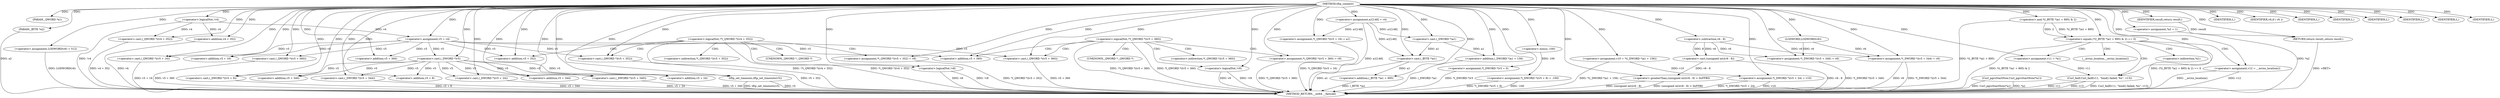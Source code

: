 digraph tftp_connect {  
"1000112" [label = "(METHOD,tftp_connect)" ]
"1000292" [label = "(METHOD_RETURN,__int64 __fastcall)" ]
"1000113" [label = "(PARAM,_QWORD *a1)" ]
"1000114" [label = "(PARAM,_BYTE *a2)" ]
"1000127" [label = "(<operator>.assignment,a1[148] = v4)" ]
"1000133" [label = "(<operator>.logicalNot,!v4)" ]
"1000135" [label = "(IDENTIFIER,L,)" ]
"1000136" [label = "(<operator>.assignment,v5 = v4)" ]
"1000140" [label = "(IDENTIFIER,v6,if ( v6 ))" ]
"1000143" [label = "(<operator>.greaterThan,(unsigned int)(v6 - 8) > 0xFFB0)" ]
"1000144" [label = "(<operator>.cast,(unsigned int)(v6 - 8))" ]
"1000146" [label = "(<operator>.subtraction,v6 - 8)" ]
"1000150" [label = "(IDENTIFIER,L,)" ]
"1000153" [label = "(<operator>.assignment,LODWORD(v6) = 512)" ]
"1000154" [label = "(LODWORD,LODWORD(v6))" ]
"1000158" [label = "(<operator>.logicalNot,!*(_QWORD *)(v4 + 352))" ]
"1000160" [label = "(<operator>.cast,(_QWORD *)(v4 + 352))" ]
"1000162" [label = "(<operator>.addition,v4 + 352)" ]
"1000166" [label = "(<operator>.assignment,*(_QWORD *)(v5 + 352) = v8)" ]
"1000168" [label = "(<operator>.cast,(_QWORD *)(v5 + 352))" ]
"1000170" [label = "(<operator>.addition,v5 + 352)" ]
"1000175" [label = "(<operator>.logicalNot,!v8)" ]
"1000177" [label = "(IDENTIFIER,L,)" ]
"1000179" [label = "(<operator>.logicalNot,!*(_QWORD *)(v5 + 360))" ]
"1000181" [label = "(<operator>.cast,(_QWORD *)(v5 + 360))" ]
"1000183" [label = "(<operator>.addition,v5 + 360)" ]
"1000187" [label = "(<operator>.assignment,*(_QWORD *)(v5 + 360) = v9)" ]
"1000189" [label = "(<operator>.cast,(_QWORD *)(v5 + 360))" ]
"1000191" [label = "(<operator>.addition,v5 + 360)" ]
"1000196" [label = "(<operator>.logicalNot,!v9)" ]
"1000198" [label = "(IDENTIFIER,L,)" ]
"1000199" [label = "(<operator>.assignment,*(_QWORD *)(v5 + 16) = a1)" ]
"1000201" [label = "(<operator>.cast,(_QWORD *)(v5 + 16))" ]
"1000203" [label = "(<operator>.addition,v5 + 16)" ]
"1000207" [label = "(<operator>.assignment,v10 = *((_DWORD *)a1 + 156))" ]
"1000210" [label = "(<operator>.addition,(_DWORD *)a1 + 156)" ]
"1000211" [label = "(<operator>.cast,(_DWORD *)a1)" ]
"1000215" [label = "(<operator>.assignment,*(_DWORD *)v5 = 0)" ]
"1000217" [label = "(<operator>.cast,(_DWORD *)v5)" ]
"1000221" [label = "(<operator>.assignment,*(_DWORD *)(v5 + 8) = -100)" ]
"1000223" [label = "(<operator>.cast,(_DWORD *)(v5 + 8))" ]
"1000225" [label = "(<operator>.addition,v5 + 8)" ]
"1000228" [label = "(<operator>.minus,-100)" ]
"1000230" [label = "(<operator>.assignment,*(_DWORD *)(v5 + 340) = v6)" ]
"1000232" [label = "(<operator>.cast,(_DWORD *)(v5 + 340))" ]
"1000234" [label = "(<operator>.addition,v5 + 340)" ]
"1000238" [label = "(<operator>.assignment,*(_DWORD *)(v5 + 24) = v10)" ]
"1000240" [label = "(<operator>.cast,(_DWORD *)(v5 + 24))" ]
"1000242" [label = "(<operator>.addition,v5 + 24)" ]
"1000246" [label = "(<operator>.assignment,*(_DWORD *)(v5 + 344) = v6)" ]
"1000248" [label = "(<operator>.cast,(_DWORD *)(v5 + 344))" ]
"1000250" [label = "(<operator>.addition,v5 + 344)" ]
"1000254" [label = "(tftp_set_timeouts,tftp_set_timeouts(v5))" ]
"1000257" [label = "(<operator>.equals,(*((_BYTE *)a1 + 895) & 2) == 0)" ]
"1000258" [label = "(<operator>.and,*((_BYTE *)a1 + 895) & 2)" ]
"1000260" [label = "(<operator>.addition,(_BYTE *)a1 + 895)" ]
"1000261" [label = "(<operator>.cast,(_BYTE *)a1)" ]
"1000269" [label = "(<operator>.assignment,v11 = *a1)" ]
"1000273" [label = "(<operator>.assignment,v12 = __errno_location())" ]
"1000276" [label = "(Curl_failf,Curl_failf(v11, \"bind() failed; %s\", v13))" ]
"1000280" [label = "(IDENTIFIER,L,)" ]
"1000281" [label = "(IDENTIFIER,L,)" ]
"1000282" [label = "(Curl_pgrsStartNow,Curl_pgrsStartNow(*a1))" ]
"1000285" [label = "(IDENTIFIER,L,)" ]
"1000286" [label = "(<operator>.assignment,*a2 = 1)" ]
"1000290" [label = "(RETURN,return result;,return result;)" ]
"1000291" [label = "(IDENTIFIER,result,return result;)" ]
"1000167" [label = "(<operator>.indirection,*(_QWORD *)(v5 + 352))" ]
"1000169" [label = "(UNKNOWN,_QWORD *,_QWORD *)" ]
"1000188" [label = "(<operator>.indirection,*(_QWORD *)(v5 + 360))" ]
"1000190" [label = "(UNKNOWN,_QWORD *,_QWORD *)" ]
"1000271" [label = "(<operator>.indirection,*a1)" ]
"1000275" [label = "(__errno_location,__errno_location())" ]
  "1000290" -> "1000292"  [ label = "DDG: <RET>"] 
  "1000257" -> "1000292"  [ label = "DDG: *((_BYTE *)a1 + 895) & 2"] 
  "1000179" -> "1000292"  [ label = "DDG: *(_QWORD *)(v5 + 360)"] 
  "1000166" -> "1000292"  [ label = "DDG: *(_QWORD *)(v5 + 352)"] 
  "1000143" -> "1000292"  [ label = "DDG: (unsigned int)(v6 - 8)"] 
  "1000143" -> "1000292"  [ label = "DDG: (unsigned int)(v6 - 8) > 0xFFB0"] 
  "1000199" -> "1000292"  [ label = "DDG: *(_QWORD *)(v5 + 16)"] 
  "1000127" -> "1000292"  [ label = "DDG: a1[148]"] 
  "1000189" -> "1000292"  [ label = "DDG: v5 + 360"] 
  "1000201" -> "1000292"  [ label = "DDG: v5 + 16"] 
  "1000162" -> "1000292"  [ label = "DDG: v4"] 
  "1000238" -> "1000292"  [ label = "DDG: *(_DWORD *)(v5 + 24)"] 
  "1000258" -> "1000292"  [ label = "DDG: *((_BYTE *)a1 + 895)"] 
  "1000210" -> "1000292"  [ label = "DDG: (_DWORD *)a1"] 
  "1000232" -> "1000292"  [ label = "DDG: v5 + 340"] 
  "1000273" -> "1000292"  [ label = "DDG: v12"] 
  "1000282" -> "1000292"  [ label = "DDG: *a1"] 
  "1000248" -> "1000292"  [ label = "DDG: v5 + 344"] 
  "1000181" -> "1000292"  [ label = "DDG: v5 + 360"] 
  "1000133" -> "1000292"  [ label = "DDG: !v4"] 
  "1000246" -> "1000292"  [ label = "DDG: v6"] 
  "1000282" -> "1000292"  [ label = "DDG: Curl_pgrsStartNow(*a1)"] 
  "1000158" -> "1000292"  [ label = "DDG: !*(_QWORD *)(v4 + 352)"] 
  "1000246" -> "1000292"  [ label = "DDG: *(_DWORD *)(v5 + 344)"] 
  "1000276" -> "1000292"  [ label = "DDG: v11"] 
  "1000261" -> "1000292"  [ label = "DDG: a1"] 
  "1000158" -> "1000292"  [ label = "DDG: *(_QWORD *)(v4 + 352)"] 
  "1000254" -> "1000292"  [ label = "DDG: v5"] 
  "1000221" -> "1000292"  [ label = "DDG: *(_DWORD *)(v5 + 8)"] 
  "1000276" -> "1000292"  [ label = "DDG: v13"] 
  "1000273" -> "1000292"  [ label = "DDG: __errno_location()"] 
  "1000260" -> "1000292"  [ label = "DDG: (_BYTE *)a1"] 
  "1000223" -> "1000292"  [ label = "DDG: v5 + 8"] 
  "1000168" -> "1000292"  [ label = "DDG: v5 + 352"] 
  "1000230" -> "1000292"  [ label = "DDG: *(_DWORD *)(v5 + 340)"] 
  "1000286" -> "1000292"  [ label = "DDG: *a2"] 
  "1000257" -> "1000292"  [ label = "DDG: (*((_BYTE *)a1 + 895) & 2) == 0"] 
  "1000207" -> "1000292"  [ label = "DDG: *((_DWORD *)a1 + 156)"] 
  "1000187" -> "1000292"  [ label = "DDG: *(_QWORD *)(v5 + 360)"] 
  "1000221" -> "1000292"  [ label = "DDG: -100"] 
  "1000114" -> "1000292"  [ label = "DDG: a2"] 
  "1000240" -> "1000292"  [ label = "DDG: v5 + 24"] 
  "1000175" -> "1000292"  [ label = "DDG: v8"] 
  "1000179" -> "1000292"  [ label = "DDG: !*(_QWORD *)(v5 + 360)"] 
  "1000196" -> "1000292"  [ label = "DDG: !v9"] 
  "1000215" -> "1000292"  [ label = "DDG: *(_DWORD *)v5"] 
  "1000254" -> "1000292"  [ label = "DDG: tftp_set_timeouts(v5)"] 
  "1000175" -> "1000292"  [ label = "DDG: !v8"] 
  "1000276" -> "1000292"  [ label = "DDG: Curl_failf(v11, \"bind() failed; %s\", v13)"] 
  "1000196" -> "1000292"  [ label = "DDG: v9"] 
  "1000153" -> "1000292"  [ label = "DDG: LODWORD(v6)"] 
  "1000144" -> "1000292"  [ label = "DDG: v6 - 8"] 
  "1000238" -> "1000292"  [ label = "DDG: v10"] 
  "1000160" -> "1000292"  [ label = "DDG: v4 + 352"] 
  "1000112" -> "1000113"  [ label = "DDG: "] 
  "1000112" -> "1000114"  [ label = "DDG: "] 
  "1000112" -> "1000127"  [ label = "DDG: "] 
  "1000112" -> "1000133"  [ label = "DDG: "] 
  "1000112" -> "1000135"  [ label = "DDG: "] 
  "1000133" -> "1000136"  [ label = "DDG: v4"] 
  "1000112" -> "1000136"  [ label = "DDG: "] 
  "1000112" -> "1000140"  [ label = "DDG: "] 
  "1000144" -> "1000143"  [ label = "DDG: v6 - 8"] 
  "1000146" -> "1000144"  [ label = "DDG: v6"] 
  "1000146" -> "1000144"  [ label = "DDG: 8"] 
  "1000112" -> "1000146"  [ label = "DDG: "] 
  "1000112" -> "1000143"  [ label = "DDG: "] 
  "1000112" -> "1000150"  [ label = "DDG: "] 
  "1000112" -> "1000153"  [ label = "DDG: "] 
  "1000112" -> "1000154"  [ label = "DDG: "] 
  "1000112" -> "1000160"  [ label = "DDG: "] 
  "1000133" -> "1000160"  [ label = "DDG: v4"] 
  "1000112" -> "1000162"  [ label = "DDG: "] 
  "1000133" -> "1000162"  [ label = "DDG: v4"] 
  "1000112" -> "1000166"  [ label = "DDG: "] 
  "1000136" -> "1000168"  [ label = "DDG: v5"] 
  "1000112" -> "1000168"  [ label = "DDG: "] 
  "1000136" -> "1000170"  [ label = "DDG: v5"] 
  "1000112" -> "1000170"  [ label = "DDG: "] 
  "1000112" -> "1000175"  [ label = "DDG: "] 
  "1000112" -> "1000177"  [ label = "DDG: "] 
  "1000136" -> "1000181"  [ label = "DDG: v5"] 
  "1000112" -> "1000181"  [ label = "DDG: "] 
  "1000136" -> "1000183"  [ label = "DDG: v5"] 
  "1000112" -> "1000183"  [ label = "DDG: "] 
  "1000112" -> "1000187"  [ label = "DDG: "] 
  "1000112" -> "1000189"  [ label = "DDG: "] 
  "1000136" -> "1000189"  [ label = "DDG: v5"] 
  "1000112" -> "1000191"  [ label = "DDG: "] 
  "1000136" -> "1000191"  [ label = "DDG: v5"] 
  "1000112" -> "1000196"  [ label = "DDG: "] 
  "1000112" -> "1000198"  [ label = "DDG: "] 
  "1000127" -> "1000199"  [ label = "DDG: a1[148]"] 
  "1000112" -> "1000199"  [ label = "DDG: "] 
  "1000112" -> "1000201"  [ label = "DDG: "] 
  "1000136" -> "1000201"  [ label = "DDG: v5"] 
  "1000112" -> "1000203"  [ label = "DDG: "] 
  "1000136" -> "1000203"  [ label = "DDG: v5"] 
  "1000112" -> "1000207"  [ label = "DDG: "] 
  "1000211" -> "1000210"  [ label = "DDG: a1"] 
  "1000127" -> "1000211"  [ label = "DDG: a1[148]"] 
  "1000112" -> "1000211"  [ label = "DDG: "] 
  "1000112" -> "1000210"  [ label = "DDG: "] 
  "1000112" -> "1000215"  [ label = "DDG: "] 
  "1000112" -> "1000217"  [ label = "DDG: "] 
  "1000136" -> "1000217"  [ label = "DDG: v5"] 
  "1000228" -> "1000221"  [ label = "DDG: 100"] 
  "1000217" -> "1000223"  [ label = "DDG: v5"] 
  "1000112" -> "1000223"  [ label = "DDG: "] 
  "1000217" -> "1000225"  [ label = "DDG: v5"] 
  "1000112" -> "1000225"  [ label = "DDG: "] 
  "1000112" -> "1000228"  [ label = "DDG: "] 
  "1000146" -> "1000230"  [ label = "DDG: v6"] 
  "1000154" -> "1000230"  [ label = "DDG: v6"] 
  "1000112" -> "1000230"  [ label = "DDG: "] 
  "1000112" -> "1000232"  [ label = "DDG: "] 
  "1000217" -> "1000232"  [ label = "DDG: v5"] 
  "1000112" -> "1000234"  [ label = "DDG: "] 
  "1000217" -> "1000234"  [ label = "DDG: v5"] 
  "1000207" -> "1000238"  [ label = "DDG: v10"] 
  "1000112" -> "1000238"  [ label = "DDG: "] 
  "1000112" -> "1000240"  [ label = "DDG: "] 
  "1000217" -> "1000240"  [ label = "DDG: v5"] 
  "1000112" -> "1000242"  [ label = "DDG: "] 
  "1000217" -> "1000242"  [ label = "DDG: v5"] 
  "1000112" -> "1000246"  [ label = "DDG: "] 
  "1000146" -> "1000246"  [ label = "DDG: v6"] 
  "1000154" -> "1000246"  [ label = "DDG: v6"] 
  "1000112" -> "1000248"  [ label = "DDG: "] 
  "1000217" -> "1000248"  [ label = "DDG: v5"] 
  "1000112" -> "1000250"  [ label = "DDG: "] 
  "1000217" -> "1000250"  [ label = "DDG: v5"] 
  "1000112" -> "1000254"  [ label = "DDG: "] 
  "1000217" -> "1000254"  [ label = "DDG: v5"] 
  "1000258" -> "1000257"  [ label = "DDG: *((_BYTE *)a1 + 895)"] 
  "1000258" -> "1000257"  [ label = "DDG: 2"] 
  "1000261" -> "1000260"  [ label = "DDG: a1"] 
  "1000127" -> "1000261"  [ label = "DDG: a1[148]"] 
  "1000211" -> "1000261"  [ label = "DDG: a1"] 
  "1000112" -> "1000261"  [ label = "DDG: "] 
  "1000112" -> "1000260"  [ label = "DDG: "] 
  "1000112" -> "1000258"  [ label = "DDG: "] 
  "1000112" -> "1000257"  [ label = "DDG: "] 
  "1000112" -> "1000269"  [ label = "DDG: "] 
  "1000112" -> "1000273"  [ label = "DDG: "] 
  "1000269" -> "1000276"  [ label = "DDG: v11"] 
  "1000112" -> "1000276"  [ label = "DDG: "] 
  "1000112" -> "1000280"  [ label = "DDG: "] 
  "1000112" -> "1000281"  [ label = "DDG: "] 
  "1000112" -> "1000285"  [ label = "DDG: "] 
  "1000112" -> "1000286"  [ label = "DDG: "] 
  "1000291" -> "1000290"  [ label = "DDG: result"] 
  "1000112" -> "1000290"  [ label = "DDG: "] 
  "1000112" -> "1000291"  [ label = "DDG: "] 
  "1000158" -> "1000175"  [ label = "CDG: "] 
  "1000158" -> "1000170"  [ label = "CDG: "] 
  "1000158" -> "1000169"  [ label = "CDG: "] 
  "1000158" -> "1000168"  [ label = "CDG: "] 
  "1000158" -> "1000167"  [ label = "CDG: "] 
  "1000158" -> "1000166"  [ label = "CDG: "] 
  "1000179" -> "1000191"  [ label = "CDG: "] 
  "1000179" -> "1000190"  [ label = "CDG: "] 
  "1000179" -> "1000189"  [ label = "CDG: "] 
  "1000179" -> "1000188"  [ label = "CDG: "] 
  "1000179" -> "1000187"  [ label = "CDG: "] 
  "1000179" -> "1000196"  [ label = "CDG: "] 
  "1000257" -> "1000271"  [ label = "CDG: "] 
  "1000257" -> "1000269"  [ label = "CDG: "] 
  "1000257" -> "1000276"  [ label = "CDG: "] 
  "1000257" -> "1000275"  [ label = "CDG: "] 
  "1000257" -> "1000273"  [ label = "CDG: "] 
}
